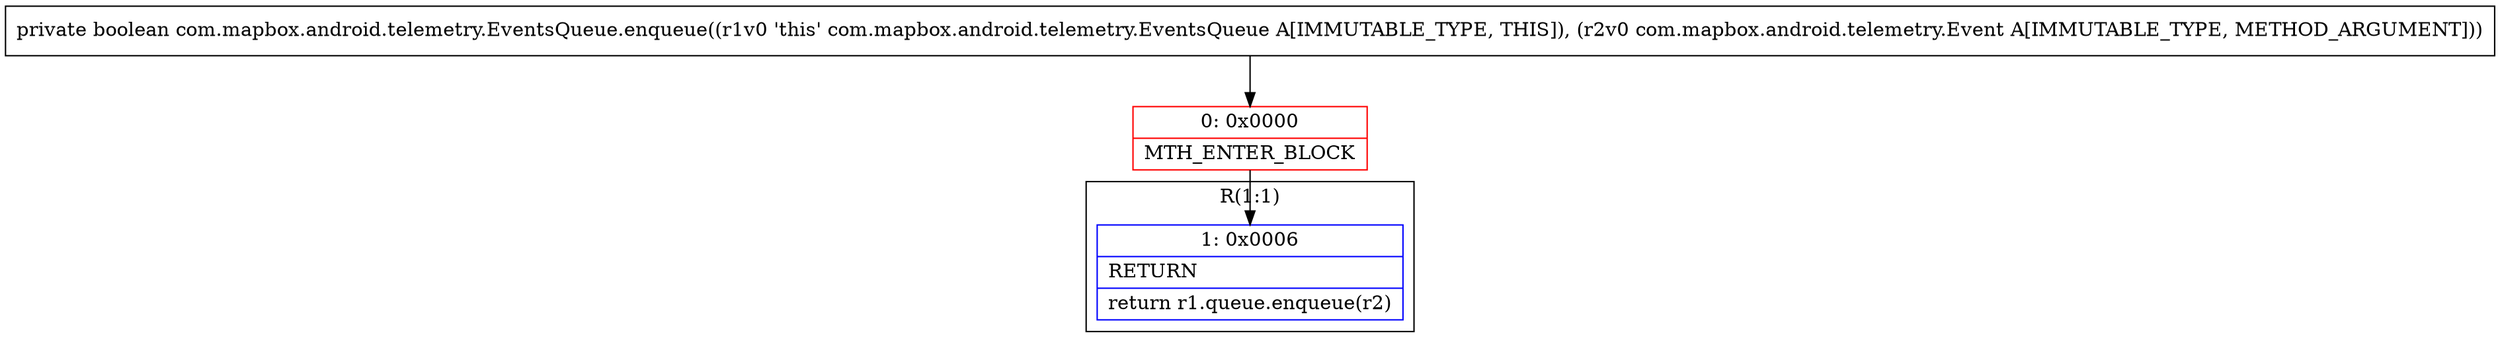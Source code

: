 digraph "CFG forcom.mapbox.android.telemetry.EventsQueue.enqueue(Lcom\/mapbox\/android\/telemetry\/Event;)Z" {
subgraph cluster_Region_1430235730 {
label = "R(1:1)";
node [shape=record,color=blue];
Node_1 [shape=record,label="{1\:\ 0x0006|RETURN\l|return r1.queue.enqueue(r2)\l}"];
}
Node_0 [shape=record,color=red,label="{0\:\ 0x0000|MTH_ENTER_BLOCK\l}"];
MethodNode[shape=record,label="{private boolean com.mapbox.android.telemetry.EventsQueue.enqueue((r1v0 'this' com.mapbox.android.telemetry.EventsQueue A[IMMUTABLE_TYPE, THIS]), (r2v0 com.mapbox.android.telemetry.Event A[IMMUTABLE_TYPE, METHOD_ARGUMENT])) }"];
MethodNode -> Node_0;
Node_0 -> Node_1;
}

